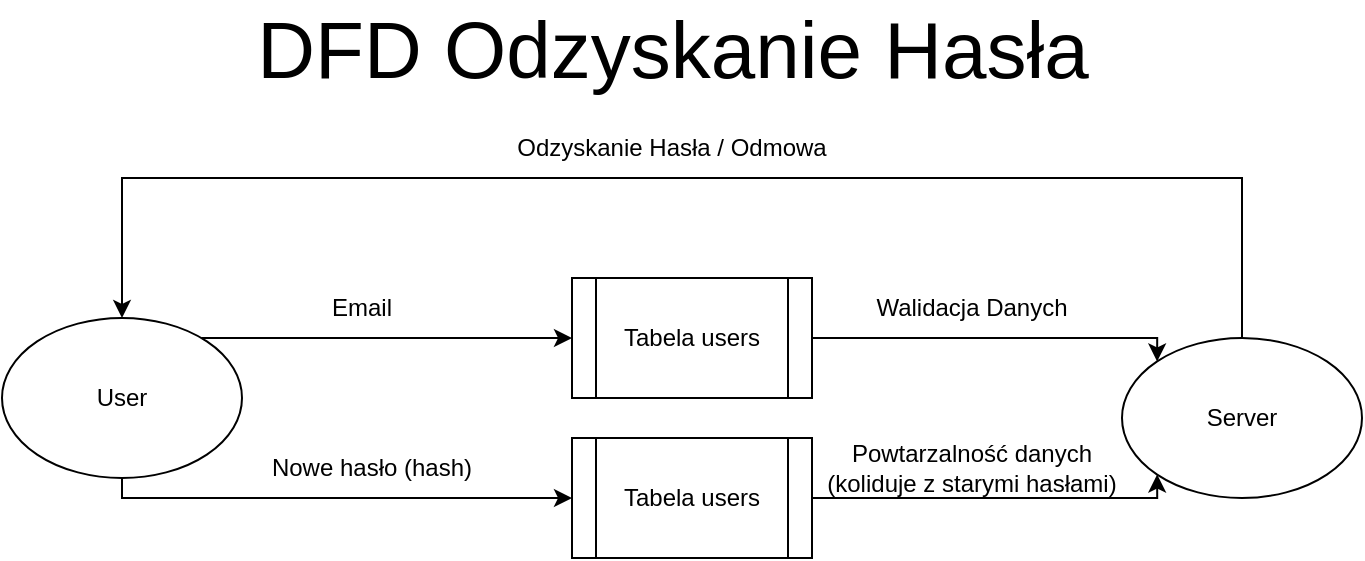 <mxfile version="24.0.2" type="device">
  <diagram name="Page-1" id="n5SsfnI0KDj6-LWVoJg9">
    <mxGraphModel dx="879" dy="461" grid="1" gridSize="10" guides="1" tooltips="1" connect="1" arrows="1" fold="1" page="1" pageScale="1" pageWidth="850" pageHeight="1100" math="0" shadow="0">
      <root>
        <mxCell id="0" />
        <mxCell id="1" parent="0" />
        <mxCell id="QsJPlozxs8i3fiEPIlCS-12" value="&lt;font style=&quot;font-size: 40px;&quot;&gt;DFD Odzyskanie Hasła&lt;br&gt;&lt;/font&gt;" style="text;html=1;align=center;verticalAlign=middle;whiteSpace=wrap;rounded=0;" vertex="1" parent="1">
          <mxGeometry x="193" y="210" width="465" height="30" as="geometry" />
        </mxCell>
        <mxCell id="QsJPlozxs8i3fiEPIlCS-28" style="edgeStyle=orthogonalEdgeStyle;rounded=0;orthogonalLoop=1;jettySize=auto;html=1;entryX=0;entryY=0.5;entryDx=0;entryDy=0;exitX=0.5;exitY=1;exitDx=0;exitDy=0;" edge="1" parent="1" source="QsJPlozxs8i3fiEPIlCS-29" target="QsJPlozxs8i3fiEPIlCS-41">
          <mxGeometry relative="1" as="geometry">
            <Array as="points">
              <mxPoint x="150" y="450" />
            </Array>
            <mxPoint x="193.0" y="519.84" as="sourcePoint" />
            <mxPoint x="378.04" y="520" as="targetPoint" />
          </mxGeometry>
        </mxCell>
        <mxCell id="QsJPlozxs8i3fiEPIlCS-42" style="edgeStyle=orthogonalEdgeStyle;rounded=0;orthogonalLoop=1;jettySize=auto;html=1;entryX=0;entryY=0.5;entryDx=0;entryDy=0;" edge="1" parent="1" source="QsJPlozxs8i3fiEPIlCS-29" target="QsJPlozxs8i3fiEPIlCS-33">
          <mxGeometry relative="1" as="geometry">
            <Array as="points">
              <mxPoint x="250" y="370" />
              <mxPoint x="250" y="370" />
            </Array>
          </mxGeometry>
        </mxCell>
        <mxCell id="QsJPlozxs8i3fiEPIlCS-29" value="User" style="ellipse;whiteSpace=wrap;html=1;" vertex="1" parent="1">
          <mxGeometry x="90" y="360" width="120" height="80" as="geometry" />
        </mxCell>
        <mxCell id="QsJPlozxs8i3fiEPIlCS-30" style="edgeStyle=orthogonalEdgeStyle;rounded=0;orthogonalLoop=1;jettySize=auto;html=1;entryX=0.5;entryY=0;entryDx=0;entryDy=0;" edge="1" parent="1" source="QsJPlozxs8i3fiEPIlCS-31" target="QsJPlozxs8i3fiEPIlCS-29">
          <mxGeometry relative="1" as="geometry">
            <Array as="points">
              <mxPoint x="710" y="290" />
              <mxPoint x="150" y="290" />
            </Array>
          </mxGeometry>
        </mxCell>
        <mxCell id="QsJPlozxs8i3fiEPIlCS-31" value="Server" style="ellipse;whiteSpace=wrap;html=1;" vertex="1" parent="1">
          <mxGeometry x="650" y="370" width="120" height="80" as="geometry" />
        </mxCell>
        <mxCell id="QsJPlozxs8i3fiEPIlCS-43" style="edgeStyle=orthogonalEdgeStyle;rounded=0;orthogonalLoop=1;jettySize=auto;html=1;entryX=0;entryY=0;entryDx=0;entryDy=0;" edge="1" parent="1" source="QsJPlozxs8i3fiEPIlCS-33" target="QsJPlozxs8i3fiEPIlCS-31">
          <mxGeometry relative="1" as="geometry">
            <Array as="points">
              <mxPoint x="668" y="370" />
            </Array>
          </mxGeometry>
        </mxCell>
        <mxCell id="QsJPlozxs8i3fiEPIlCS-33" value="Tabela users" style="shape=process;whiteSpace=wrap;html=1;backgroundOutline=1;" vertex="1" parent="1">
          <mxGeometry x="375" y="340" width="120" height="60" as="geometry" />
        </mxCell>
        <mxCell id="QsJPlozxs8i3fiEPIlCS-35" value="Nowe hasło (hash)" style="text;html=1;align=center;verticalAlign=middle;whiteSpace=wrap;rounded=0;" vertex="1" parent="1">
          <mxGeometry x="220" y="420" width="110" height="30" as="geometry" />
        </mxCell>
        <mxCell id="QsJPlozxs8i3fiEPIlCS-36" value="Walidacja Danych" style="text;html=1;align=center;verticalAlign=middle;whiteSpace=wrap;rounded=0;" vertex="1" parent="1">
          <mxGeometry x="500" y="340" width="150" height="30" as="geometry" />
        </mxCell>
        <mxCell id="QsJPlozxs8i3fiEPIlCS-37" value="Odzyskanie Hasła / Odmowa" style="text;html=1;align=center;verticalAlign=middle;whiteSpace=wrap;rounded=0;" vertex="1" parent="1">
          <mxGeometry x="342" y="260" width="166" height="30" as="geometry" />
        </mxCell>
        <mxCell id="QsJPlozxs8i3fiEPIlCS-40" value="Email" style="text;html=1;align=center;verticalAlign=middle;whiteSpace=wrap;rounded=0;" vertex="1" parent="1">
          <mxGeometry x="240" y="340" width="60" height="30" as="geometry" />
        </mxCell>
        <mxCell id="QsJPlozxs8i3fiEPIlCS-44" style="edgeStyle=orthogonalEdgeStyle;rounded=0;orthogonalLoop=1;jettySize=auto;html=1;entryX=0;entryY=1;entryDx=0;entryDy=0;" edge="1" parent="1" source="QsJPlozxs8i3fiEPIlCS-41" target="QsJPlozxs8i3fiEPIlCS-31">
          <mxGeometry relative="1" as="geometry">
            <Array as="points">
              <mxPoint x="668" y="450" />
            </Array>
          </mxGeometry>
        </mxCell>
        <mxCell id="QsJPlozxs8i3fiEPIlCS-41" value="Tabela users" style="shape=process;whiteSpace=wrap;html=1;backgroundOutline=1;" vertex="1" parent="1">
          <mxGeometry x="375" y="420" width="120" height="60" as="geometry" />
        </mxCell>
        <mxCell id="QsJPlozxs8i3fiEPIlCS-46" value="Powtarzalność danych&lt;br&gt;(koliduje z starymi hasłami)" style="text;html=1;align=center;verticalAlign=middle;whiteSpace=wrap;rounded=0;" vertex="1" parent="1">
          <mxGeometry x="500" y="420" width="150" height="30" as="geometry" />
        </mxCell>
      </root>
    </mxGraphModel>
  </diagram>
</mxfile>
